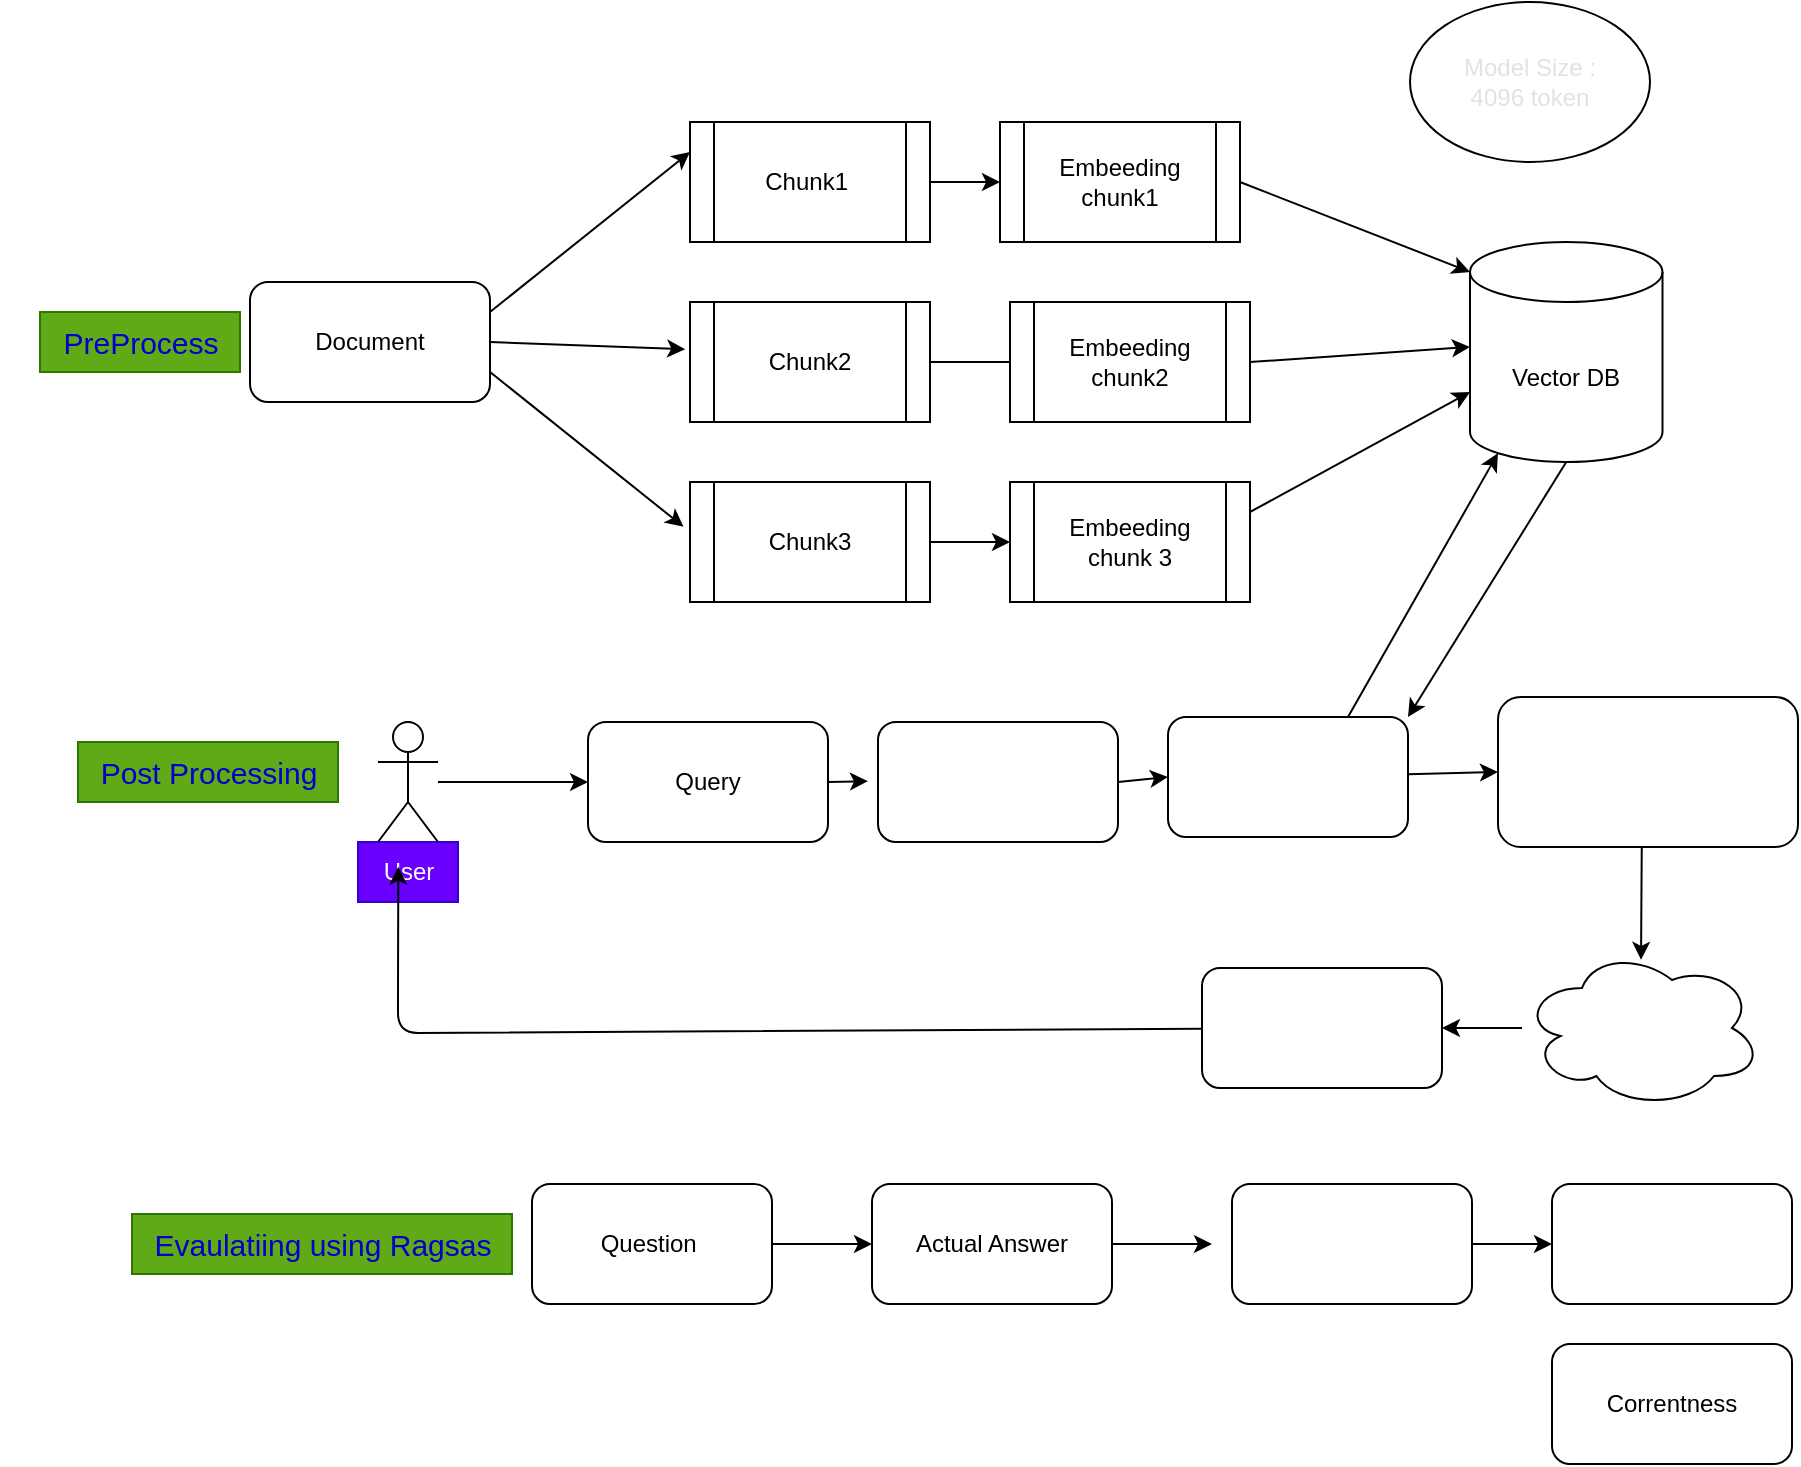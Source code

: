 <mxfile>
    <diagram id="XtRHHLT9hMPPoSZRFdoH" name="Page-1">
        <mxGraphModel dx="1683" dy="751" grid="0" gridSize="10" guides="0" tooltips="1" connect="0" arrows="0" fold="1" page="0" pageScale="1" pageWidth="850" pageHeight="1100" math="0" shadow="0">
            <root>
                <mxCell id="0"/>
                <mxCell id="1" parent="0"/>
                <mxCell id="7" style="edgeStyle=none;html=1;exitX=1;exitY=0.25;exitDx=0;exitDy=0;entryX=0;entryY=0.25;entryDx=0;entryDy=0;" parent="1" source="2" target="3" edge="1">
                    <mxGeometry relative="1" as="geometry"/>
                </mxCell>
                <mxCell id="8" style="edgeStyle=none;html=1;exitX=1;exitY=0.5;exitDx=0;exitDy=0;entryX=-0.02;entryY=0.393;entryDx=0;entryDy=0;entryPerimeter=0;" parent="1" source="2" target="5" edge="1">
                    <mxGeometry relative="1" as="geometry">
                        <mxPoint x="306" y="215" as="targetPoint"/>
                    </mxGeometry>
                </mxCell>
                <mxCell id="9" style="edgeStyle=none;html=1;exitX=1;exitY=0.75;exitDx=0;exitDy=0;entryX=-0.027;entryY=0.373;entryDx=0;entryDy=0;entryPerimeter=0;" parent="1" source="2" target="6" edge="1">
                    <mxGeometry relative="1" as="geometry"/>
                </mxCell>
                <mxCell id="2" value="Document" style="rounded=1;whiteSpace=wrap;html=1;" parent="1" vertex="1">
                    <mxGeometry x="46" y="175" width="120" height="60" as="geometry"/>
                </mxCell>
                <mxCell id="12" style="edgeStyle=none;html=1;entryX=0;entryY=0.5;entryDx=0;entryDy=0;" parent="1" source="3" target="44" edge="1">
                    <mxGeometry relative="1" as="geometry"/>
                </mxCell>
                <mxCell id="3" value="Chunk1&amp;nbsp;" style="shape=process;whiteSpace=wrap;html=1;backgroundOutline=1;" parent="1" vertex="1">
                    <mxGeometry x="266" y="95" width="120" height="60" as="geometry"/>
                </mxCell>
                <mxCell id="5" value="Chunk2" style="shape=process;whiteSpace=wrap;html=1;backgroundOutline=1;" parent="1" vertex="1">
                    <mxGeometry x="266" y="185" width="120" height="60" as="geometry"/>
                </mxCell>
                <mxCell id="51" style="edgeStyle=none;html=1;exitX=1;exitY=0.5;exitDx=0;exitDy=0;entryX=0;entryY=0.5;entryDx=0;entryDy=0;fontSize=12;fontColor=#FFFFFF;" parent="1" source="6" target="50" edge="1">
                    <mxGeometry relative="1" as="geometry"/>
                </mxCell>
                <mxCell id="6" value="Chunk3" style="shape=process;whiteSpace=wrap;html=1;backgroundOutline=1;" parent="1" vertex="1">
                    <mxGeometry x="266" y="275" width="120" height="60" as="geometry"/>
                </mxCell>
                <mxCell id="60" style="edgeStyle=none;html=1;exitX=0.5;exitY=1;exitDx=0;exitDy=0;exitPerimeter=0;entryX=1;entryY=0;entryDx=0;entryDy=0;fontSize=12;fontColor=#FFFFFF;" parent="1" source="11" target="25" edge="1">
                    <mxGeometry relative="1" as="geometry"/>
                </mxCell>
                <mxCell id="11" value="Vector DB" style="shape=cylinder3;whiteSpace=wrap;html=1;boundedLbl=1;backgroundOutline=1;size=15;" parent="1" vertex="1">
                    <mxGeometry x="656" y="155" width="96.25" height="110" as="geometry"/>
                </mxCell>
                <mxCell id="17" style="edgeStyle=none;html=1;entryX=0;entryY=0.5;entryDx=0;entryDy=0;" parent="1" source="15" target="18" edge="1">
                    <mxGeometry relative="1" as="geometry">
                        <mxPoint x="200" y="425" as="targetPoint"/>
                    </mxGeometry>
                </mxCell>
                <mxCell id="55" style="edgeStyle=none;html=1;exitX=1;exitY=0.5;exitDx=0;exitDy=0;fontSize=12;fontColor=#FFFFFF;" parent="1" source="18" edge="1">
                    <mxGeometry relative="1" as="geometry">
                        <mxPoint x="355" y="424.571" as="targetPoint"/>
                    </mxGeometry>
                </mxCell>
                <mxCell id="18" value="Query" style="rounded=1;whiteSpace=wrap;html=1;" parent="1" vertex="1">
                    <mxGeometry x="215" y="395" width="120" height="60" as="geometry"/>
                </mxCell>
                <mxCell id="19" value="" style="group" parent="1" vertex="1" connectable="0">
                    <mxGeometry x="100" y="395" width="50" height="90" as="geometry"/>
                </mxCell>
                <mxCell id="15" value="Actor" style="shape=umlActor;verticalLabelPosition=bottom;verticalAlign=top;html=1;outlineConnect=0;" parent="19" vertex="1">
                    <mxGeometry x="10" width="30" height="60" as="geometry"/>
                </mxCell>
                <mxCell id="16" value="User" style="text;html=1;align=center;verticalAlign=middle;resizable=0;points=[];autosize=1;strokeColor=#3700CC;fillColor=#6a00ff;fontColor=#ffffff;" parent="19" vertex="1">
                    <mxGeometry y="60" width="50" height="30" as="geometry"/>
                </mxCell>
                <mxCell id="22" value="&lt;font color=&quot;#0000cc&quot; style=&quot;font-size: 15px;&quot;&gt;PreProcess&lt;/font&gt;" style="text;html=1;align=center;verticalAlign=middle;resizable=0;points=[];autosize=1;strokeColor=#2D7600;fillColor=#60a917;fontColor=#ffffff;" parent="1" vertex="1">
                    <mxGeometry x="-59" y="190" width="100" height="30" as="geometry"/>
                </mxCell>
                <mxCell id="57" style="edgeStyle=none;html=1;entryX=1;entryY=0.5;entryDx=0;entryDy=0;fontSize=12;fontColor=#FFFFFF;" parent="1" source="23" target="33" edge="1">
                    <mxGeometry relative="1" as="geometry"/>
                </mxCell>
                <mxCell id="23" value="&lt;font color=&quot;#ffffff&quot;&gt;LLM&lt;/font&gt;" style="ellipse;shape=cloud;whiteSpace=wrap;html=1;fontSize=15;fontColor=#0000CC;labelBackgroundColor=default;" parent="1" vertex="1">
                    <mxGeometry x="682" y="508" width="120" height="80" as="geometry"/>
                </mxCell>
                <mxCell id="58" style="edgeStyle=none;html=1;exitX=0.5;exitY=1;exitDx=0;exitDy=0;entryX=0.496;entryY=0.074;entryDx=0;entryDy=0;entryPerimeter=0;fontSize=12;fontColor=#FFFFFF;" parent="1" target="23" edge="1">
                    <mxGeometry relative="1" as="geometry">
                        <mxPoint x="742" y="438" as="sourcePoint"/>
                    </mxGeometry>
                </mxCell>
                <mxCell id="24" value="&lt;font style=&quot;font-size: 12px;&quot;&gt;Query + context&lt;/font&gt;" style="rounded=1;whiteSpace=wrap;html=1;fontSize=15;fontColor=#FFFFFF;labelBackgroundColor=default;" parent="1" vertex="1">
                    <mxGeometry x="670" y="382.5" width="150" height="75" as="geometry"/>
                </mxCell>
                <mxCell id="29" style="edgeStyle=none;html=1;entryX=0;entryY=0.5;entryDx=0;entryDy=0;fontSize=12;fontColor=#FFFFFF;" parent="1" source="25" target="24" edge="1">
                    <mxGeometry relative="1" as="geometry"/>
                </mxCell>
                <mxCell id="59" style="edgeStyle=none;html=1;exitX=0.75;exitY=0;exitDx=0;exitDy=0;entryX=0.145;entryY=1;entryDx=0;entryDy=-4.35;entryPerimeter=0;fontSize=12;fontColor=#FFFFFF;" parent="1" source="25" target="11" edge="1">
                    <mxGeometry relative="1" as="geometry"/>
                </mxCell>
                <mxCell id="25" value="&lt;font style=&quot;font-size: 12px;&quot;&gt;Get revelant Context&lt;/font&gt;" style="rounded=1;whiteSpace=wrap;html=1;fontSize=15;fontColor=#FFFFFF;gradientColor=none;fillColor=default;labelBackgroundColor=default;" parent="1" vertex="1">
                    <mxGeometry x="505" y="392.5" width="120" height="60" as="geometry"/>
                </mxCell>
                <mxCell id="62" style="edgeStyle=none;html=1;entryX=0.463;entryY=1.062;entryDx=0;entryDy=0;entryPerimeter=0;fontSize=12;fontColor=#FFFFFF;" parent="1" source="33" edge="1">
                    <mxGeometry relative="1" as="geometry">
                        <Array as="points">
                            <mxPoint x="120" y="550.5"/>
                            <mxPoint x="120" y="530.5"/>
                        </Array>
                        <mxPoint x="120.15" y="467.36" as="targetPoint"/>
                    </mxGeometry>
                </mxCell>
                <mxCell id="33" value="Result" style="rounded=1;whiteSpace=wrap;html=1;fontSize=12;fontColor=#FFFFFF;labelBackgroundColor=default;" parent="1" vertex="1">
                    <mxGeometry x="522" y="518" width="120" height="60" as="geometry"/>
                </mxCell>
                <mxCell id="34" value="1" style="text;html=1;align=center;verticalAlign=middle;resizable=0;points=[];autosize=1;strokeColor=none;fillColor=none;fontSize=12;fontColor=#FFFFFF;" parent="1" vertex="1">
                    <mxGeometry x="-79" y="190" width="30" height="30" as="geometry"/>
                </mxCell>
                <mxCell id="35" value="2" style="text;html=1;align=center;verticalAlign=middle;resizable=0;points=[];autosize=1;strokeColor=none;fillColor=none;fontSize=12;fontColor=#FFFFFF;" parent="1" vertex="1">
                    <mxGeometry x="-70" y="405" width="30" height="30" as="geometry"/>
                </mxCell>
                <mxCell id="36" value="&lt;font color=&quot;#0000cc&quot; style=&quot;font-size: 15px;&quot;&gt;Post Processing&lt;/font&gt;" style="text;html=1;align=center;verticalAlign=middle;resizable=0;points=[];autosize=1;strokeColor=#2D7600;fillColor=#60a917;fontColor=#ffffff;" parent="1" vertex="1">
                    <mxGeometry x="-40" y="405" width="130" height="30" as="geometry"/>
                </mxCell>
                <mxCell id="45" style="edgeStyle=none;html=1;exitX=1;exitY=0.5;exitDx=0;exitDy=0;entryX=0;entryY=0;entryDx=0;entryDy=15;entryPerimeter=0;fontSize=12;fontColor=#FFFFFF;" parent="1" source="44" target="11" edge="1">
                    <mxGeometry relative="1" as="geometry"/>
                </mxCell>
                <mxCell id="44" value="Embeeding chunk1" style="shape=process;whiteSpace=wrap;html=1;backgroundOutline=1;" parent="1" vertex="1">
                    <mxGeometry x="421" y="95" width="120" height="60" as="geometry"/>
                </mxCell>
                <mxCell id="47" value="" style="edgeStyle=none;html=1;endArrow=none;" parent="1" source="5" target="46" edge="1">
                    <mxGeometry relative="1" as="geometry">
                        <mxPoint x="386" y="215.484" as="sourcePoint"/>
                        <mxPoint x="636" y="217.5" as="targetPoint"/>
                    </mxGeometry>
                </mxCell>
                <mxCell id="48" style="edgeStyle=none;html=1;exitX=1;exitY=0.5;exitDx=0;exitDy=0;entryX=0;entryY=0;entryDx=0;entryDy=52.5;entryPerimeter=0;fontSize=12;fontColor=#FFFFFF;" parent="1" source="46" target="11" edge="1">
                    <mxGeometry relative="1" as="geometry"/>
                </mxCell>
                <mxCell id="46" value="Embeeding chunk2" style="shape=process;whiteSpace=wrap;html=1;backgroundOutline=1;" parent="1" vertex="1">
                    <mxGeometry x="426" y="185" width="120" height="60" as="geometry"/>
                </mxCell>
                <mxCell id="52" style="edgeStyle=none;html=1;exitX=1;exitY=0.25;exitDx=0;exitDy=0;entryX=0;entryY=0;entryDx=0;entryDy=75;entryPerimeter=0;fontSize=12;fontColor=#FFFFFF;" parent="1" source="50" target="11" edge="1">
                    <mxGeometry relative="1" as="geometry"/>
                </mxCell>
                <mxCell id="50" value="Embeeding chunk 3" style="shape=process;whiteSpace=wrap;html=1;backgroundOutline=1;" parent="1" vertex="1">
                    <mxGeometry x="426" y="275" width="120" height="60" as="geometry"/>
                </mxCell>
                <mxCell id="56" style="edgeStyle=none;html=1;exitX=1;exitY=0.5;exitDx=0;exitDy=0;entryX=0;entryY=0.5;entryDx=0;entryDy=0;fontSize=12;fontColor=#FFFFFF;" parent="1" source="54" target="25" edge="1">
                    <mxGeometry relative="1" as="geometry"/>
                </mxCell>
                <mxCell id="54" value="&lt;font style=&quot;font-size: 12px;&quot;&gt;Embeeded Query&lt;/font&gt;" style="rounded=1;whiteSpace=wrap;html=1;fontSize=15;fontColor=#FFFFFF;labelBackgroundColor=default;" parent="1" vertex="1">
                    <mxGeometry x="360" y="395" width="120" height="60" as="geometry"/>
                </mxCell>
                <mxCell id="61" value="&lt;font color=&quot;#e6e0e0&quot;&gt;Model Size : &lt;br&gt;4096 token&lt;/font&gt;" style="ellipse;whiteSpace=wrap;html=1;fontSize=12;fontColor=#FFFFFF;labelBackgroundColor=default;" parent="1" vertex="1">
                    <mxGeometry x="626" y="35" width="120" height="80" as="geometry"/>
                </mxCell>
                <mxCell id="63" value="3" style="text;html=1;align=center;verticalAlign=middle;resizable=0;points=[];autosize=1;strokeColor=none;fillColor=none;fontSize=12;fontColor=#FFFFFF;" parent="1" vertex="1">
                    <mxGeometry x="-63" y="641" width="30" height="30" as="geometry"/>
                </mxCell>
                <mxCell id="64" value="&lt;font color=&quot;#0000cc&quot; style=&quot;font-size: 15px;&quot;&gt;Evaulatiing using Ragsas&lt;/font&gt;" style="text;html=1;align=center;verticalAlign=middle;resizable=0;points=[];autosize=1;strokeColor=#2D7600;fillColor=#60a917;fontColor=#ffffff;" parent="1" vertex="1">
                    <mxGeometry x="-13" y="641" width="190" height="30" as="geometry"/>
                </mxCell>
                <mxCell id="68" style="edgeStyle=none;html=1;entryX=0;entryY=0.5;entryDx=0;entryDy=0;" parent="1" source="65" target="67" edge="1">
                    <mxGeometry relative="1" as="geometry"/>
                </mxCell>
                <mxCell id="65" value="Question&amp;nbsp;" style="rounded=1;whiteSpace=wrap;html=1;" parent="1" vertex="1">
                    <mxGeometry x="187" y="626" width="120" height="60" as="geometry"/>
                </mxCell>
                <mxCell id="70" style="edgeStyle=none;html=1;" parent="1" source="67" edge="1">
                    <mxGeometry relative="1" as="geometry">
                        <mxPoint x="527" y="656" as="targetPoint"/>
                    </mxGeometry>
                </mxCell>
                <mxCell id="67" value="Actual Answer" style="rounded=1;whiteSpace=wrap;html=1;" parent="1" vertex="1">
                    <mxGeometry x="357" y="626" width="120" height="60" as="geometry"/>
                </mxCell>
                <mxCell id="72" style="edgeStyle=none;html=1;exitX=1;exitY=0.5;exitDx=0;exitDy=0;entryX=0;entryY=0.5;entryDx=0;entryDy=0;" parent="1" source="69" target="71" edge="1">
                    <mxGeometry relative="1" as="geometry"/>
                </mxCell>
                <mxCell id="69" value="&lt;span style=&quot;color: rgb(255, 255, 255);&quot;&gt;Get revelant Context&lt;/span&gt;" style="rounded=1;whiteSpace=wrap;html=1;labelBackgroundColor=default;" parent="1" vertex="1">
                    <mxGeometry x="537" y="626" width="120" height="60" as="geometry"/>
                </mxCell>
                <mxCell id="71" value="&lt;span style=&quot;color: rgb(255, 255, 255);&quot;&gt;LLM Response&lt;/span&gt;" style="rounded=1;whiteSpace=wrap;html=1;labelBackgroundColor=default;" parent="1" vertex="1">
                    <mxGeometry x="697" y="626" width="120" height="60" as="geometry"/>
                </mxCell>
                <mxCell id="76" value="Correntness" style="rounded=1;whiteSpace=wrap;html=1;" parent="1" vertex="1">
                    <mxGeometry x="697" y="706" width="120" height="60" as="geometry"/>
                </mxCell>
            </root>
        </mxGraphModel>
    </diagram>
</mxfile>